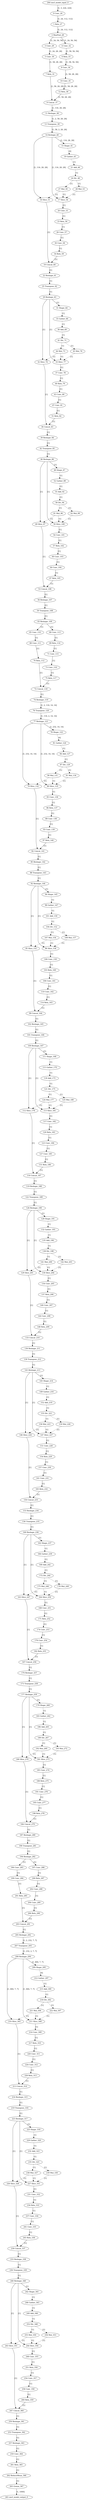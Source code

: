 strict digraph  {
"0 Conv_26" [id=0, type=Conv];
"1 Relu_27" [id=1, type=Relu];
"2 MaxPool_28" [id=2, type=MaxPool];
"3 Conv_29" [id=3, type=Conv];
"4 Conv_32" [id=4, type=Conv];
"5 Conv_30" [id=5, type=Conv];
"6 Relu_33" [id=6, type=Relu];
"7 Relu_31" [id=7, type=Relu];
"8 Conv_34" [id=8, type=Conv];
"9 Concat_37" [id=9, type=Concat];
"10 Conv_35" [id=10, type=Conv];
"11 Reshape_38" [id=11, type=Reshape];
"12 Relu_36" [id=12, type=Relu];
"13 Transpose_39" [id=13, type=Transpose];
"14 Reshape_40" [id=14, type=Reshape];
"15 Shape_41" [id=15, type=Shape];
"16 Slice_51" [id=16, type=Slice];
"17 Slice_54" [id=17, type=Slice];
"18 Gather_43" [id=18, type=Gather];
"19 Concat_60" [id=19, type=Concat];
"20 Conv_55" [id=20, type=Conv];
"21 Add_46" [id=21, type=Add];
"22 Reshape_61" [id=22, type=Reshape];
"23 Relu_56" [id=23, type=Relu];
"24 Div_48" [id=24, type=Div];
"25 Transpose_62" [id=25, type=Transpose];
"26 Conv_57" [id=26, type=Conv];
"27 Mul_50" [id=27, type=Mul];
"28 Mul_53" [id=28, type=Mul];
"29 Reshape_63" [id=29, type=Reshape];
"30 Conv_58" [id=30, type=Conv];
"31 Shape_64" [id=31, type=Shape];
"32 Slice_74" [id=32, type=Slice];
"33 Slice_77" [id=33, type=Slice];
"34 Relu_59" [id=34, type=Relu];
"35 Gather_66" [id=35, type=Gather];
"36 Concat_83" [id=36, type=Concat];
"37 Conv_78" [id=37, type=Conv];
"38 Add_69" [id=38, type=Add];
"39 Reshape_84" [id=39, type=Reshape];
"40 Relu_79" [id=40, type=Relu];
"41 Div_71" [id=41, type=Div];
"42 Transpose_85" [id=42, type=Transpose];
"43 Conv_80" [id=43, type=Conv];
"44 Mul_73" [id=44, type=Mul];
"45 Mul_76" [id=45, type=Mul];
"46 Reshape_86" [id=46, type=Reshape];
"47 Conv_81" [id=47, type=Conv];
"48 Shape_87" [id=48, type=Shape];
"49 Slice_97" [id=49, type=Slice];
"50 Slice_100" [id=50, type=Slice];
"51 Relu_82" [id=51, type=Relu];
"52 Gather_89" [id=52, type=Gather];
"53 Concat_106" [id=53, type=Concat];
"54 Conv_101" [id=54, type=Conv];
"55 Add_92" [id=55, type=Add];
"56 Reshape_107" [id=56, type=Reshape];
"57 Relu_102" [id=57, type=Relu];
"58 Div_94" [id=58, type=Div];
"59 Transpose_108" [id=59, type=Transpose];
"60 Conv_103" [id=60, type=Conv];
"61 Mul_96" [id=61, type=Mul];
"62 Mul_99" [id=62, type=Mul];
"63 Reshape_109" [id=63, type=Reshape];
"64 Conv_104" [id=64, type=Conv];
"65 Conv_110" [id=65, type=Conv];
"66 Conv_113" [id=66, type=Conv];
"67 Relu_105" [id=67, type=Relu];
"68 Conv_111" [id=68, type=Conv];
"69 Relu_114" [id=69, type=Relu];
"70 Relu_112" [id=70, type=Relu];
"71 Conv_115" [id=71, type=Conv];
"72 Concat_118" [id=72, type=Concat];
"73 Conv_116" [id=73, type=Conv];
"74 Reshape_119" [id=74, type=Reshape];
"75 Relu_117" [id=75, type=Relu];
"76 Transpose_120" [id=76, type=Transpose];
"77 Reshape_121" [id=77, type=Reshape];
"78 Shape_122" [id=78, type=Shape];
"79 Slice_132" [id=79, type=Slice];
"80 Slice_135" [id=80, type=Slice];
"81 Gather_124" [id=81, type=Gather];
"82 Concat_141" [id=82, type=Concat];
"83 Conv_136" [id=83, type=Conv];
"84 Add_127" [id=84, type=Add];
"85 Reshape_142" [id=85, type=Reshape];
"86 Relu_137" [id=86, type=Relu];
"87 Div_129" [id=87, type=Div];
"88 Transpose_143" [id=88, type=Transpose];
"89 Conv_138" [id=89, type=Conv];
"90 Mul_131" [id=90, type=Mul];
"91 Mul_134" [id=91, type=Mul];
"92 Reshape_144" [id=92, type=Reshape];
"93 Conv_139" [id=93, type=Conv];
"94 Shape_145" [id=94, type=Shape];
"95 Slice_155" [id=95, type=Slice];
"96 Slice_158" [id=96, type=Slice];
"97 Relu_140" [id=97, type=Relu];
"98 Gather_147" [id=98, type=Gather];
"99 Concat_164" [id=99, type=Concat];
"100 Conv_159" [id=100, type=Conv];
"101 Add_150" [id=101, type=Add];
"102 Reshape_165" [id=102, type=Reshape];
"103 Relu_160" [id=103, type=Relu];
"104 Div_152" [id=104, type=Div];
"105 Transpose_166" [id=105, type=Transpose];
"106 Conv_161" [id=106, type=Conv];
"107 Mul_154" [id=107, type=Mul];
"108 Mul_157" [id=108, type=Mul];
"109 Reshape_167" [id=109, type=Reshape];
"110 Conv_162" [id=110, type=Conv];
"111 Shape_168" [id=111, type=Shape];
"112 Slice_178" [id=112, type=Slice];
"113 Slice_181" [id=113, type=Slice];
"114 Relu_163" [id=114, type=Relu];
"115 Gather_170" [id=115, type=Gather];
"116 Concat_187" [id=116, type=Concat];
"117 Conv_182" [id=117, type=Conv];
"118 Add_173" [id=118, type=Add];
"119 Reshape_188" [id=119, type=Reshape];
"120 Relu_183" [id=120, type=Relu];
"121 Div_175" [id=121, type=Div];
"122 Transpose_189" [id=122, type=Transpose];
"123 Conv_184" [id=123, type=Conv];
"124 Mul_177" [id=124, type=Mul];
"125 Mul_180" [id=125, type=Mul];
"126 Reshape_190" [id=126, type=Reshape];
"127 Conv_185" [id=127, type=Conv];
"128 Shape_191" [id=128, type=Shape];
"129 Slice_201" [id=129, type=Slice];
"130 Slice_204" [id=130, type=Slice];
"131 Relu_186" [id=131, type=Relu];
"132 Gather_193" [id=132, type=Gather];
"133 Concat_210" [id=133, type=Concat];
"134 Conv_205" [id=134, type=Conv];
"135 Add_196" [id=135, type=Add];
"136 Reshape_211" [id=136, type=Reshape];
"137 Relu_206" [id=137, type=Relu];
"138 Div_198" [id=138, type=Div];
"139 Transpose_212" [id=139, type=Transpose];
"140 Conv_207" [id=140, type=Conv];
"141 Mul_200" [id=141, type=Mul];
"142 Mul_203" [id=142, type=Mul];
"143 Reshape_213" [id=143, type=Reshape];
"144 Conv_208" [id=144, type=Conv];
"145 Shape_214" [id=145, type=Shape];
"146 Slice_224" [id=146, type=Slice];
"147 Slice_227" [id=147, type=Slice];
"148 Relu_209" [id=148, type=Relu];
"149 Gather_216" [id=149, type=Gather];
"150 Concat_233" [id=150, type=Concat];
"151 Conv_228" [id=151, type=Conv];
"152 Add_219" [id=152, type=Add];
"153 Reshape_234" [id=153, type=Reshape];
"154 Relu_229" [id=154, type=Relu];
"155 Div_221" [id=155, type=Div];
"156 Transpose_235" [id=156, type=Transpose];
"157 Conv_230" [id=157, type=Conv];
"158 Mul_223" [id=158, type=Mul];
"159 Mul_226" [id=159, type=Mul];
"160 Reshape_236" [id=160, type=Reshape];
"161 Conv_231" [id=161, type=Conv];
"162 Shape_237" [id=162, type=Shape];
"163 Slice_247" [id=163, type=Slice];
"164 Slice_250" [id=164, type=Slice];
"165 Relu_232" [id=165, type=Relu];
"166 Gather_239" [id=166, type=Gather];
"167 Concat_256" [id=167, type=Concat];
"168 Conv_251" [id=168, type=Conv];
"169 Add_242" [id=169, type=Add];
"170 Reshape_257" [id=170, type=Reshape];
"171 Relu_252" [id=171, type=Relu];
"172 Div_244" [id=172, type=Div];
"173 Transpose_258" [id=173, type=Transpose];
"174 Conv_253" [id=174, type=Conv];
"175 Mul_246" [id=175, type=Mul];
"176 Mul_249" [id=176, type=Mul];
"177 Reshape_259" [id=177, type=Reshape];
"178 Conv_254" [id=178, type=Conv];
"179 Shape_260" [id=179, type=Shape];
"180 Slice_270" [id=180, type=Slice];
"181 Slice_273" [id=181, type=Slice];
"182 Relu_255" [id=182, type=Relu];
"183 Gather_262" [id=183, type=Gather];
"184 Concat_279" [id=184, type=Concat];
"185 Conv_274" [id=185, type=Conv];
"186 Add_265" [id=186, type=Add];
"187 Reshape_280" [id=187, type=Reshape];
"188 Relu_275" [id=188, type=Relu];
"189 Div_267" [id=189, type=Div];
"190 Transpose_281" [id=190, type=Transpose];
"191 Conv_276" [id=191, type=Conv];
"192 Mul_269" [id=192, type=Mul];
"193 Mul_272" [id=193, type=Mul];
"194 Reshape_282" [id=194, type=Reshape];
"195 Conv_277" [id=195, type=Conv];
"196 Conv_283" [id=196, type=Conv];
"197 Conv_286" [id=197, type=Conv];
"198 Relu_278" [id=198, type=Relu];
"199 Conv_284" [id=199, type=Conv];
"200 Relu_287" [id=200, type=Relu];
"201 Relu_285" [id=201, type=Relu];
"202 Conv_288" [id=202, type=Conv];
"203 Concat_291" [id=203, type=Concat];
"204 Conv_289" [id=204, type=Conv];
"205 Reshape_292" [id=205, type=Reshape];
"206 Relu_290" [id=206, type=Relu];
"207 Transpose_293" [id=207, type=Transpose];
"208 Reshape_294" [id=208, type=Reshape];
"209 Shape_295" [id=209, type=Shape];
"210 Slice_305" [id=210, type=Slice];
"211 Slice_308" [id=211, type=Slice];
"212 Gather_297" [id=212, type=Gather];
"213 Concat_314" [id=213, type=Concat];
"214 Conv_309" [id=214, type=Conv];
"215 Add_300" [id=215, type=Add];
"216 Reshape_315" [id=216, type=Reshape];
"217 Relu_310" [id=217, type=Relu];
"218 Div_302" [id=218, type=Div];
"219 Transpose_316" [id=219, type=Transpose];
"220 Conv_311" [id=220, type=Conv];
"221 Mul_304" [id=221, type=Mul];
"222 Mul_307" [id=222, type=Mul];
"223 Reshape_317" [id=223, type=Reshape];
"224 Conv_312" [id=224, type=Conv];
"225 Shape_318" [id=225, type=Shape];
"226 Slice_328" [id=226, type=Slice];
"227 Slice_331" [id=227, type=Slice];
"228 Relu_313" [id=228, type=Relu];
"229 Gather_320" [id=229, type=Gather];
"230 Concat_337" [id=230, type=Concat];
"231 Conv_332" [id=231, type=Conv];
"232 Add_323" [id=232, type=Add];
"233 Reshape_338" [id=233, type=Reshape];
"234 Relu_333" [id=234, type=Relu];
"235 Div_325" [id=235, type=Div];
"236 Transpose_339" [id=236, type=Transpose];
"237 Conv_334" [id=237, type=Conv];
"238 Mul_327" [id=238, type=Mul];
"239 Mul_330" [id=239, type=Mul];
"240 Reshape_340" [id=240, type=Reshape];
"241 Conv_335" [id=241, type=Conv];
"242 Shape_341" [id=242, type=Shape];
"243 Slice_351" [id=243, type=Slice];
"244 Slice_354" [id=244, type=Slice];
"245 Relu_336" [id=245, type=Relu];
"246 Gather_343" [id=246, type=Gather];
"247 Concat_360" [id=247, type=Concat];
"248 Conv_355" [id=248, type=Conv];
"249 Add_346" [id=249, type=Add];
"250 Reshape_361" [id=250, type=Reshape];
"251 Relu_356" [id=251, type=Relu];
"252 Div_348" [id=252, type=Div];
"253 Transpose_362" [id=253, type=Transpose];
"254 Conv_357" [id=254, type=Conv];
"255 Mul_350" [id=255, type=Mul];
"256 Mul_353" [id=256, type=Mul];
"257 Reshape_363" [id=257, type=Reshape];
"258 Conv_358" [id=258, type=Conv];
"259 Conv_364" [id=259, type=Conv];
"260 Relu_359" [id=260, type=Relu];
"261 Relu_365" [id=261, type=Relu];
"262 ReduceMean_366" [id=262, type=ReduceMean];
"263 Gemm_367" [id=263, type=Gemm];
"264 nncf_model_input_0" [id=264, type=nncf_model_input];
"265 nncf_model_output_0" [id=265, type=nncf_model_output];
"0 Conv_26" -> "1 Relu_27"  [label="[1, 24, 112, 112]", style=solid];
"1 Relu_27" -> "2 MaxPool_28"  [label="[1, 24, 112, 112]", style=solid];
"2 MaxPool_28" -> "3 Conv_29"  [label="[1, 24, 56, 56]", style=solid];
"2 MaxPool_28" -> "4 Conv_32"  [label="[1, 24, 56, 56]", style=solid];
"3 Conv_29" -> "5 Conv_30"  [label="[1, 24, 28, 28]", style=solid];
"4 Conv_32" -> "6 Relu_33"  [label="[1, 58, 56, 56]", style=solid];
"5 Conv_30" -> "7 Relu_31"  [label="[1, 58, 28, 28]", style=solid];
"6 Relu_33" -> "8 Conv_34"  [label="[1, 58, 56, 56]", style=solid];
"7 Relu_31" -> "9 Concat_37"  [label="[1, 58, 28, 28]", style=solid];
"8 Conv_34" -> "10 Conv_35"  [label="[1, 58, 28, 28]", style=solid];
"9 Concat_37" -> "11 Reshape_38"  [label="[1, 116, 28, 28]", style=solid];
"10 Conv_35" -> "12 Relu_36"  [label="[1, 58, 28, 28]", style=solid];
"11 Reshape_38" -> "13 Transpose_39"  [label="[1, 2, 58, 28, 28]", style=solid];
"12 Relu_36" -> "9 Concat_37"  [label="[1, 58, 28, 28]", style=solid];
"13 Transpose_39" -> "14 Reshape_40"  [label="[1, 58, 2, 28, 28]", style=solid];
"14 Reshape_40" -> "15 Shape_41"  [label="[1, 116, 28, 28]", style=solid];
"14 Reshape_40" -> "16 Slice_51"  [label="[1, 116, 28, 28]", style=solid];
"14 Reshape_40" -> "17 Slice_54"  [label="[1, 116, 28, 28]", style=solid];
"15 Shape_41" -> "18 Gather_43"  [label="[4]", style=dashed];
"16 Slice_51" -> "19 Concat_60"  [label="[1]", style=solid];
"17 Slice_54" -> "20 Conv_55"  [label="[1]", style=solid];
"18 Gather_43" -> "21 Add_46"  [label="[1]", style=dashed];
"19 Concat_60" -> "22 Reshape_61"  [label="[1]", style=solid];
"20 Conv_55" -> "23 Relu_56"  [label="[1]", style=solid];
"21 Add_46" -> "24 Div_48"  [label="[1]", style=dashed];
"22 Reshape_61" -> "25 Transpose_62"  [label="[1]", style=solid];
"23 Relu_56" -> "26 Conv_57"  [label="[1]", style=solid];
"24 Div_48" -> "27 Mul_50"  [label="[1]", style=dashed];
"24 Div_48" -> "28 Mul_53"  [label="[1]", style=dashed];
"25 Transpose_62" -> "29 Reshape_63"  [label="[1]", style=solid];
"26 Conv_57" -> "30 Conv_58"  [label="[1]", style=solid];
"27 Mul_50" -> "16 Slice_51"  [label="[1]", style=dashed];
"27 Mul_50" -> "17 Slice_54"  [label="[1]", style=dashed];
"28 Mul_53" -> "17 Slice_54"  [label="[1]", style=dashed];
"29 Reshape_63" -> "31 Shape_64"  [label="[1]", style=solid];
"29 Reshape_63" -> "32 Slice_74"  [label="[1]", style=solid];
"29 Reshape_63" -> "33 Slice_77"  [label="[1]", style=solid];
"30 Conv_58" -> "34 Relu_59"  [label="[1]", style=solid];
"31 Shape_64" -> "35 Gather_66"  [label="[1]", style=dashed];
"32 Slice_74" -> "36 Concat_83"  [label="[1]", style=solid];
"33 Slice_77" -> "37 Conv_78"  [label="[1]", style=solid];
"34 Relu_59" -> "19 Concat_60"  [label="[1]", style=solid];
"35 Gather_66" -> "38 Add_69"  [label="[1]", style=dashed];
"36 Concat_83" -> "39 Reshape_84"  [label="[1]", style=solid];
"37 Conv_78" -> "40 Relu_79"  [label="[1]", style=solid];
"38 Add_69" -> "41 Div_71"  [label="[1]", style=dashed];
"39 Reshape_84" -> "42 Transpose_85"  [label="[1]", style=solid];
"40 Relu_79" -> "43 Conv_80"  [label="[1]", style=solid];
"41 Div_71" -> "44 Mul_73"  [label="[1]", style=dashed];
"41 Div_71" -> "45 Mul_76"  [label="[1]", style=dashed];
"42 Transpose_85" -> "46 Reshape_86"  [label="[1]", style=solid];
"43 Conv_80" -> "47 Conv_81"  [label="[1]", style=solid];
"44 Mul_73" -> "32 Slice_74"  [label="[1]", style=dashed];
"44 Mul_73" -> "33 Slice_77"  [label="[1]", style=dashed];
"45 Mul_76" -> "33 Slice_77"  [label="[1]", style=dashed];
"46 Reshape_86" -> "48 Shape_87"  [label="[1]", style=solid];
"46 Reshape_86" -> "49 Slice_97"  [label="[1]", style=solid];
"46 Reshape_86" -> "50 Slice_100"  [label="[1]", style=solid];
"47 Conv_81" -> "51 Relu_82"  [label="[1]", style=solid];
"48 Shape_87" -> "52 Gather_89"  [label="[1]", style=dashed];
"49 Slice_97" -> "53 Concat_106"  [label="[1]", style=solid];
"50 Slice_100" -> "54 Conv_101"  [label="[1]", style=solid];
"51 Relu_82" -> "36 Concat_83"  [label="[1]", style=solid];
"52 Gather_89" -> "55 Add_92"  [label="[1]", style=dashed];
"53 Concat_106" -> "56 Reshape_107"  [label="[1]", style=solid];
"54 Conv_101" -> "57 Relu_102"  [label="[1]", style=solid];
"55 Add_92" -> "58 Div_94"  [label="[1]", style=dashed];
"56 Reshape_107" -> "59 Transpose_108"  [label="[1]", style=solid];
"57 Relu_102" -> "60 Conv_103"  [label="[1]", style=solid];
"58 Div_94" -> "61 Mul_96"  [label="[1]", style=dashed];
"58 Div_94" -> "62 Mul_99"  [label="[1]", style=dashed];
"59 Transpose_108" -> "63 Reshape_109"  [label="[1]", style=solid];
"60 Conv_103" -> "64 Conv_104"  [label="[1]", style=solid];
"61 Mul_96" -> "49 Slice_97"  [label="[1]", style=dashed];
"61 Mul_96" -> "50 Slice_100"  [label="[1]", style=dashed];
"62 Mul_99" -> "50 Slice_100"  [label="[1]", style=dashed];
"63 Reshape_109" -> "65 Conv_110"  [label="[1]", style=solid];
"63 Reshape_109" -> "66 Conv_113"  [label="[1]", style=solid];
"64 Conv_104" -> "67 Relu_105"  [label="[1]", style=solid];
"65 Conv_110" -> "68 Conv_111"  [label="[1]", style=solid];
"66 Conv_113" -> "69 Relu_114"  [label="[1]", style=solid];
"67 Relu_105" -> "53 Concat_106"  [label="[1]", style=solid];
"68 Conv_111" -> "70 Relu_112"  [label="[1]", style=solid];
"69 Relu_114" -> "71 Conv_115"  [label="[1]", style=solid];
"70 Relu_112" -> "72 Concat_118"  [label="[1]", style=solid];
"71 Conv_115" -> "73 Conv_116"  [label="[1]", style=solid];
"72 Concat_118" -> "74 Reshape_119"  [label="[1]", style=solid];
"73 Conv_116" -> "75 Relu_117"  [label="[1]", style=solid];
"74 Reshape_119" -> "76 Transpose_120"  [label="[1, 2, 116, 14, 14]", style=solid];
"75 Relu_117" -> "72 Concat_118"  [label="[1]", style=solid];
"76 Transpose_120" -> "77 Reshape_121"  [label="[1, 116, 2, 14, 14]", style=solid];
"77 Reshape_121" -> "78 Shape_122"  [label="[1, 232, 14, 14]", style=solid];
"77 Reshape_121" -> "79 Slice_132"  [label="[1, 232, 14, 14]", style=solid];
"77 Reshape_121" -> "80 Slice_135"  [label="[1, 232, 14, 14]", style=solid];
"78 Shape_122" -> "81 Gather_124"  [label="[4]", style=dashed];
"79 Slice_132" -> "82 Concat_141"  [label="[1]", style=solid];
"80 Slice_135" -> "83 Conv_136"  [label="[1]", style=solid];
"81 Gather_124" -> "84 Add_127"  [label="[1]", style=dashed];
"82 Concat_141" -> "85 Reshape_142"  [label="[1]", style=solid];
"83 Conv_136" -> "86 Relu_137"  [label="[1]", style=solid];
"84 Add_127" -> "87 Div_129"  [label="[1]", style=dashed];
"85 Reshape_142" -> "88 Transpose_143"  [label="[1]", style=solid];
"86 Relu_137" -> "89 Conv_138"  [label="[1]", style=solid];
"87 Div_129" -> "90 Mul_131"  [label="[1]", style=dashed];
"87 Div_129" -> "91 Mul_134"  [label="[1]", style=dashed];
"88 Transpose_143" -> "92 Reshape_144"  [label="[1]", style=solid];
"89 Conv_138" -> "93 Conv_139"  [label="[1]", style=solid];
"90 Mul_131" -> "79 Slice_132"  [label="[1]", style=dashed];
"90 Mul_131" -> "80 Slice_135"  [label="[1]", style=dashed];
"91 Mul_134" -> "80 Slice_135"  [label="[1]", style=dashed];
"92 Reshape_144" -> "94 Shape_145"  [label="[1]", style=solid];
"92 Reshape_144" -> "95 Slice_155"  [label="[1]", style=solid];
"92 Reshape_144" -> "96 Slice_158"  [label="[1]", style=solid];
"93 Conv_139" -> "97 Relu_140"  [label="[1]", style=solid];
"94 Shape_145" -> "98 Gather_147"  [label="[1]", style=dashed];
"95 Slice_155" -> "99 Concat_164"  [label="[1]", style=solid];
"96 Slice_158" -> "100 Conv_159"  [label="[1]", style=solid];
"97 Relu_140" -> "82 Concat_141"  [label="[1]", style=solid];
"98 Gather_147" -> "101 Add_150"  [label="[1]", style=dashed];
"99 Concat_164" -> "102 Reshape_165"  [label="[1]", style=solid];
"100 Conv_159" -> "103 Relu_160"  [label="[1]", style=solid];
"101 Add_150" -> "104 Div_152"  [label="[1]", style=dashed];
"102 Reshape_165" -> "105 Transpose_166"  [label="[1]", style=solid];
"103 Relu_160" -> "106 Conv_161"  [label="[1]", style=solid];
"104 Div_152" -> "107 Mul_154"  [label="[1]", style=dashed];
"104 Div_152" -> "108 Mul_157"  [label="[1]", style=dashed];
"105 Transpose_166" -> "109 Reshape_167"  [label="[1]", style=solid];
"106 Conv_161" -> "110 Conv_162"  [label="[1]", style=solid];
"107 Mul_154" -> "95 Slice_155"  [label="[1]", style=dashed];
"107 Mul_154" -> "96 Slice_158"  [label="[1]", style=dashed];
"108 Mul_157" -> "96 Slice_158"  [label="[1]", style=dashed];
"109 Reshape_167" -> "111 Shape_168"  [label="[1]", style=solid];
"109 Reshape_167" -> "112 Slice_178"  [label="[1]", style=solid];
"109 Reshape_167" -> "113 Slice_181"  [label="[1]", style=solid];
"110 Conv_162" -> "114 Relu_163"  [label="[1]", style=solid];
"111 Shape_168" -> "115 Gather_170"  [label="[1]", style=dashed];
"112 Slice_178" -> "116 Concat_187"  [label="[1]", style=solid];
"113 Slice_181" -> "117 Conv_182"  [label="[1]", style=solid];
"114 Relu_163" -> "99 Concat_164"  [label="[1]", style=solid];
"115 Gather_170" -> "118 Add_173"  [label="[1]", style=dashed];
"116 Concat_187" -> "119 Reshape_188"  [label="[1]", style=solid];
"117 Conv_182" -> "120 Relu_183"  [label="[1]", style=solid];
"118 Add_173" -> "121 Div_175"  [label="[1]", style=dashed];
"119 Reshape_188" -> "122 Transpose_189"  [label="[1]", style=solid];
"120 Relu_183" -> "123 Conv_184"  [label="[1]", style=solid];
"121 Div_175" -> "124 Mul_177"  [label="[1]", style=dashed];
"121 Div_175" -> "125 Mul_180"  [label="[1]", style=dashed];
"122 Transpose_189" -> "126 Reshape_190"  [label="[1]", style=solid];
"123 Conv_184" -> "127 Conv_185"  [label="[1]", style=solid];
"124 Mul_177" -> "112 Slice_178"  [label="[1]", style=dashed];
"124 Mul_177" -> "113 Slice_181"  [label="[1]", style=dashed];
"125 Mul_180" -> "113 Slice_181"  [label="[1]", style=dashed];
"126 Reshape_190" -> "128 Shape_191"  [label="[1]", style=solid];
"126 Reshape_190" -> "129 Slice_201"  [label="[1]", style=solid];
"126 Reshape_190" -> "130 Slice_204"  [label="[1]", style=solid];
"127 Conv_185" -> "131 Relu_186"  [label="[1]", style=solid];
"128 Shape_191" -> "132 Gather_193"  [label="[1]", style=dashed];
"129 Slice_201" -> "133 Concat_210"  [label="[1]", style=solid];
"130 Slice_204" -> "134 Conv_205"  [label="[1]", style=solid];
"131 Relu_186" -> "116 Concat_187"  [label="[1]", style=solid];
"132 Gather_193" -> "135 Add_196"  [label="[1]", style=dashed];
"133 Concat_210" -> "136 Reshape_211"  [label="[1]", style=solid];
"134 Conv_205" -> "137 Relu_206"  [label="[1]", style=solid];
"135 Add_196" -> "138 Div_198"  [label="[1]", style=dashed];
"136 Reshape_211" -> "139 Transpose_212"  [label="[1]", style=solid];
"137 Relu_206" -> "140 Conv_207"  [label="[1]", style=solid];
"138 Div_198" -> "141 Mul_200"  [label="[1]", style=dashed];
"138 Div_198" -> "142 Mul_203"  [label="[1]", style=dashed];
"139 Transpose_212" -> "143 Reshape_213"  [label="[1]", style=solid];
"140 Conv_207" -> "144 Conv_208"  [label="[1]", style=solid];
"141 Mul_200" -> "129 Slice_201"  [label="[1]", style=dashed];
"141 Mul_200" -> "130 Slice_204"  [label="[1]", style=dashed];
"142 Mul_203" -> "130 Slice_204"  [label="[1]", style=dashed];
"143 Reshape_213" -> "145 Shape_214"  [label="[1]", style=solid];
"143 Reshape_213" -> "146 Slice_224"  [label="[1]", style=solid];
"143 Reshape_213" -> "147 Slice_227"  [label="[1]", style=solid];
"144 Conv_208" -> "148 Relu_209"  [label="[1]", style=solid];
"145 Shape_214" -> "149 Gather_216"  [label="[1]", style=dashed];
"146 Slice_224" -> "150 Concat_233"  [label="[1]", style=solid];
"147 Slice_227" -> "151 Conv_228"  [label="[1]", style=solid];
"148 Relu_209" -> "133 Concat_210"  [label="[1]", style=solid];
"149 Gather_216" -> "152 Add_219"  [label="[1]", style=dashed];
"150 Concat_233" -> "153 Reshape_234"  [label="[1]", style=solid];
"151 Conv_228" -> "154 Relu_229"  [label="[1]", style=solid];
"152 Add_219" -> "155 Div_221"  [label="[1]", style=dashed];
"153 Reshape_234" -> "156 Transpose_235"  [label="[1]", style=solid];
"154 Relu_229" -> "157 Conv_230"  [label="[1]", style=solid];
"155 Div_221" -> "158 Mul_223"  [label="[1]", style=dashed];
"155 Div_221" -> "159 Mul_226"  [label="[1]", style=dashed];
"156 Transpose_235" -> "160 Reshape_236"  [label="[1]", style=solid];
"157 Conv_230" -> "161 Conv_231"  [label="[1]", style=solid];
"158 Mul_223" -> "146 Slice_224"  [label="[1]", style=dashed];
"158 Mul_223" -> "147 Slice_227"  [label="[1]", style=dashed];
"159 Mul_226" -> "147 Slice_227"  [label="[1]", style=dashed];
"160 Reshape_236" -> "162 Shape_237"  [label="[1]", style=solid];
"160 Reshape_236" -> "163 Slice_247"  [label="[1]", style=solid];
"160 Reshape_236" -> "164 Slice_250"  [label="[1]", style=solid];
"161 Conv_231" -> "165 Relu_232"  [label="[1]", style=solid];
"162 Shape_237" -> "166 Gather_239"  [label="[1]", style=dashed];
"163 Slice_247" -> "167 Concat_256"  [label="[1]", style=solid];
"164 Slice_250" -> "168 Conv_251"  [label="[1]", style=solid];
"165 Relu_232" -> "150 Concat_233"  [label="[1]", style=solid];
"166 Gather_239" -> "169 Add_242"  [label="[1]", style=dashed];
"167 Concat_256" -> "170 Reshape_257"  [label="[1]", style=solid];
"168 Conv_251" -> "171 Relu_252"  [label="[1]", style=solid];
"169 Add_242" -> "172 Div_244"  [label="[1]", style=dashed];
"170 Reshape_257" -> "173 Transpose_258"  [label="[1]", style=solid];
"171 Relu_252" -> "174 Conv_253"  [label="[1]", style=solid];
"172 Div_244" -> "175 Mul_246"  [label="[1]", style=dashed];
"172 Div_244" -> "176 Mul_249"  [label="[1]", style=dashed];
"173 Transpose_258" -> "177 Reshape_259"  [label="[1]", style=solid];
"174 Conv_253" -> "178 Conv_254"  [label="[1]", style=solid];
"175 Mul_246" -> "163 Slice_247"  [label="[1]", style=dashed];
"175 Mul_246" -> "164 Slice_250"  [label="[1]", style=dashed];
"176 Mul_249" -> "164 Slice_250"  [label="[1]", style=dashed];
"177 Reshape_259" -> "179 Shape_260"  [label="[1]", style=solid];
"177 Reshape_259" -> "180 Slice_270"  [label="[1]", style=solid];
"177 Reshape_259" -> "181 Slice_273"  [label="[1]", style=solid];
"178 Conv_254" -> "182 Relu_255"  [label="[1]", style=solid];
"179 Shape_260" -> "183 Gather_262"  [label="[1]", style=dashed];
"180 Slice_270" -> "184 Concat_279"  [label="[1]", style=solid];
"181 Slice_273" -> "185 Conv_274"  [label="[1]", style=solid];
"182 Relu_255" -> "167 Concat_256"  [label="[1]", style=solid];
"183 Gather_262" -> "186 Add_265"  [label="[1]", style=dashed];
"184 Concat_279" -> "187 Reshape_280"  [label="[1]", style=solid];
"185 Conv_274" -> "188 Relu_275"  [label="[1]", style=solid];
"186 Add_265" -> "189 Div_267"  [label="[1]", style=dashed];
"187 Reshape_280" -> "190 Transpose_281"  [label="[1]", style=solid];
"188 Relu_275" -> "191 Conv_276"  [label="[1]", style=solid];
"189 Div_267" -> "192 Mul_269"  [label="[1]", style=dashed];
"189 Div_267" -> "193 Mul_272"  [label="[1]", style=dashed];
"190 Transpose_281" -> "194 Reshape_282"  [label="[1]", style=solid];
"191 Conv_276" -> "195 Conv_277"  [label="[1]", style=solid];
"192 Mul_269" -> "180 Slice_270"  [label="[1]", style=dashed];
"192 Mul_269" -> "181 Slice_273"  [label="[1]", style=dashed];
"193 Mul_272" -> "181 Slice_273"  [label="[1]", style=dashed];
"194 Reshape_282" -> "196 Conv_283"  [label="[1]", style=solid];
"194 Reshape_282" -> "197 Conv_286"  [label="[1]", style=solid];
"195 Conv_277" -> "198 Relu_278"  [label="[1]", style=solid];
"196 Conv_283" -> "199 Conv_284"  [label="[1]", style=solid];
"197 Conv_286" -> "200 Relu_287"  [label="[1]", style=solid];
"198 Relu_278" -> "184 Concat_279"  [label="[1]", style=solid];
"199 Conv_284" -> "201 Relu_285"  [label="[1]", style=solid];
"200 Relu_287" -> "202 Conv_288"  [label="[1]", style=solid];
"201 Relu_285" -> "203 Concat_291"  [label="[1]", style=solid];
"202 Conv_288" -> "204 Conv_289"  [label="[1]", style=solid];
"203 Concat_291" -> "205 Reshape_292"  [label="[1]", style=solid];
"204 Conv_289" -> "206 Relu_290"  [label="[1]", style=solid];
"205 Reshape_292" -> "207 Transpose_293"  [label="[1, 2, 232, 7, 7]", style=solid];
"206 Relu_290" -> "203 Concat_291"  [label="[1]", style=solid];
"207 Transpose_293" -> "208 Reshape_294"  [label="[1, 232, 2, 7, 7]", style=solid];
"208 Reshape_294" -> "209 Shape_295"  [label="[1, 464, 7, 7]", style=solid];
"208 Reshape_294" -> "210 Slice_305"  [label="[1, 464, 7, 7]", style=solid];
"208 Reshape_294" -> "211 Slice_308"  [label="[1, 464, 7, 7]", style=solid];
"209 Shape_295" -> "212 Gather_297"  [label="[4]", style=dashed];
"210 Slice_305" -> "213 Concat_314"  [label="[1]", style=solid];
"211 Slice_308" -> "214 Conv_309"  [label="[1]", style=solid];
"212 Gather_297" -> "215 Add_300"  [label="[1]", style=dashed];
"213 Concat_314" -> "216 Reshape_315"  [label="[1]", style=solid];
"214 Conv_309" -> "217 Relu_310"  [label="[1]", style=solid];
"215 Add_300" -> "218 Div_302"  [label="[1]", style=dashed];
"216 Reshape_315" -> "219 Transpose_316"  [label="[1]", style=solid];
"217 Relu_310" -> "220 Conv_311"  [label="[1]", style=solid];
"218 Div_302" -> "221 Mul_304"  [label="[1]", style=dashed];
"218 Div_302" -> "222 Mul_307"  [label="[1]", style=dashed];
"219 Transpose_316" -> "223 Reshape_317"  [label="[1]", style=solid];
"220 Conv_311" -> "224 Conv_312"  [label="[1]", style=solid];
"221 Mul_304" -> "210 Slice_305"  [label="[1]", style=dashed];
"221 Mul_304" -> "211 Slice_308"  [label="[1]", style=dashed];
"222 Mul_307" -> "211 Slice_308"  [label="[1]", style=dashed];
"223 Reshape_317" -> "225 Shape_318"  [label="[1]", style=solid];
"223 Reshape_317" -> "226 Slice_328"  [label="[1]", style=solid];
"223 Reshape_317" -> "227 Slice_331"  [label="[1]", style=solid];
"224 Conv_312" -> "228 Relu_313"  [label="[1]", style=solid];
"225 Shape_318" -> "229 Gather_320"  [label="[1]", style=dashed];
"226 Slice_328" -> "230 Concat_337"  [label="[1]", style=solid];
"227 Slice_331" -> "231 Conv_332"  [label="[1]", style=solid];
"228 Relu_313" -> "213 Concat_314"  [label="[1]", style=solid];
"229 Gather_320" -> "232 Add_323"  [label="[1]", style=dashed];
"230 Concat_337" -> "233 Reshape_338"  [label="[1]", style=solid];
"231 Conv_332" -> "234 Relu_333"  [label="[1]", style=solid];
"232 Add_323" -> "235 Div_325"  [label="[1]", style=dashed];
"233 Reshape_338" -> "236 Transpose_339"  [label="[1]", style=solid];
"234 Relu_333" -> "237 Conv_334"  [label="[1]", style=solid];
"235 Div_325" -> "238 Mul_327"  [label="[1]", style=dashed];
"235 Div_325" -> "239 Mul_330"  [label="[1]", style=dashed];
"236 Transpose_339" -> "240 Reshape_340"  [label="[1]", style=solid];
"237 Conv_334" -> "241 Conv_335"  [label="[1]", style=solid];
"238 Mul_327" -> "226 Slice_328"  [label="[1]", style=dashed];
"238 Mul_327" -> "227 Slice_331"  [label="[1]", style=dashed];
"239 Mul_330" -> "227 Slice_331"  [label="[1]", style=dashed];
"240 Reshape_340" -> "242 Shape_341"  [label="[1]", style=solid];
"240 Reshape_340" -> "243 Slice_351"  [label="[1]", style=solid];
"240 Reshape_340" -> "244 Slice_354"  [label="[1]", style=solid];
"241 Conv_335" -> "245 Relu_336"  [label="[1]", style=solid];
"242 Shape_341" -> "246 Gather_343"  [label="[1]", style=dashed];
"243 Slice_351" -> "247 Concat_360"  [label="[1]", style=solid];
"244 Slice_354" -> "248 Conv_355"  [label="[1]", style=solid];
"245 Relu_336" -> "230 Concat_337"  [label="[1]", style=solid];
"246 Gather_343" -> "249 Add_346"  [label="[1]", style=dashed];
"247 Concat_360" -> "250 Reshape_361"  [label="[1]", style=solid];
"248 Conv_355" -> "251 Relu_356"  [label="[1]", style=solid];
"249 Add_346" -> "252 Div_348"  [label="[1]", style=dashed];
"250 Reshape_361" -> "253 Transpose_362"  [label="[1]", style=solid];
"251 Relu_356" -> "254 Conv_357"  [label="[1]", style=solid];
"252 Div_348" -> "255 Mul_350"  [label="[1]", style=dashed];
"252 Div_348" -> "256 Mul_353"  [label="[1]", style=dashed];
"253 Transpose_362" -> "257 Reshape_363"  [label="[1]", style=solid];
"254 Conv_357" -> "258 Conv_358"  [label="[1]", style=solid];
"255 Mul_350" -> "243 Slice_351"  [label="[1]", style=dashed];
"255 Mul_350" -> "244 Slice_354"  [label="[1]", style=dashed];
"256 Mul_353" -> "244 Slice_354"  [label="[1]", style=dashed];
"257 Reshape_363" -> "259 Conv_364"  [label="[1]", style=solid];
"258 Conv_358" -> "260 Relu_359"  [label="[1]", style=solid];
"259 Conv_364" -> "261 Relu_365"  [label="[1]", style=solid];
"260 Relu_359" -> "247 Concat_360"  [label="[1]", style=solid];
"261 Relu_365" -> "262 ReduceMean_366"  [label="[1]", style=solid];
"262 ReduceMean_366" -> "263 Gemm_367"  [label="[1]", style=solid];
"263 Gemm_367" -> "265 nncf_model_output_0"  [label="[1, 1000]", style=solid];
"264 nncf_model_input_0" -> "0 Conv_26"  [label="[1, 3, 224, 224]", style=solid];
}
